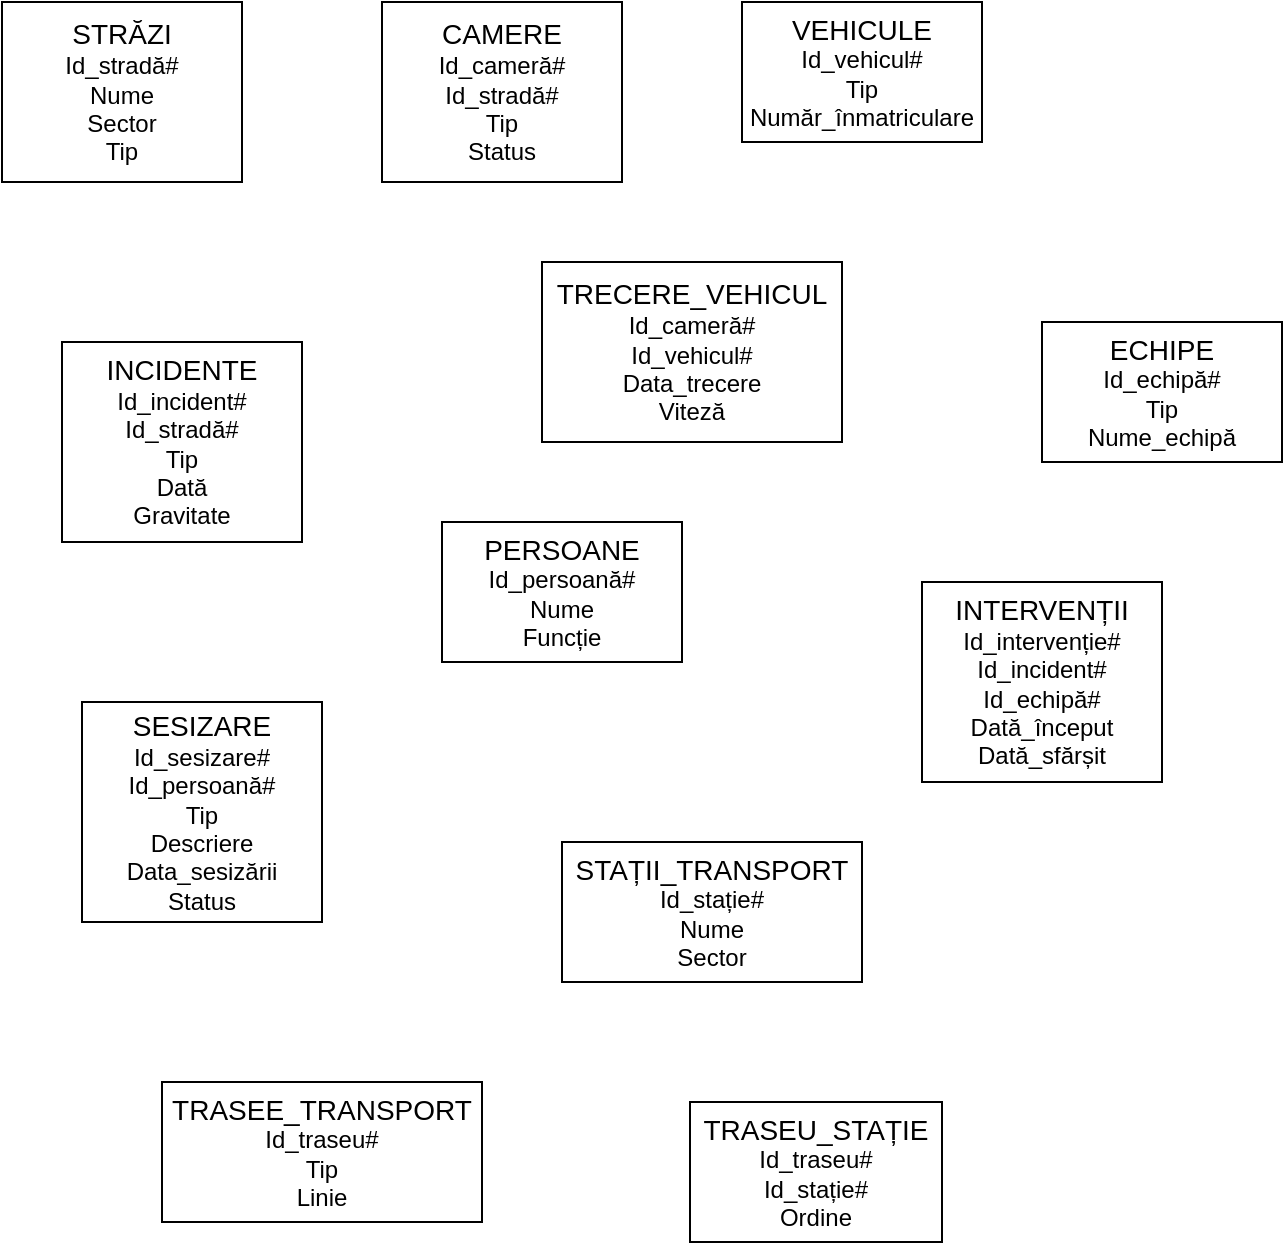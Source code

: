 <mxfile version="27.0.6">
  <diagram name="Pagină-1" id="GUe3kHNLrppPJOufhE7y">
    <mxGraphModel dx="1281" dy="1731" grid="1" gridSize="10" guides="1" tooltips="1" connect="1" arrows="1" fold="1" page="1" pageScale="1" pageWidth="827" pageHeight="1169" math="0" shadow="0">
      <root>
        <mxCell id="0" />
        <mxCell id="1" parent="0" />
        <mxCell id="LKSZocIUMz2LyDG790iR-1" value="&lt;font style=&quot;font-size: 14px;&quot;&gt;STRĂZI&lt;/font&gt;&lt;div&gt;Id_stradă#&lt;/div&gt;&lt;div&gt;Nume&lt;/div&gt;&lt;div&gt;Sector&lt;/div&gt;&lt;div&gt;Tip&lt;/div&gt;" style="rounded=0;whiteSpace=wrap;html=1;" parent="1" vertex="1">
          <mxGeometry x="70" y="-1070" width="120" height="90" as="geometry" />
        </mxCell>
        <mxCell id="LKSZocIUMz2LyDG790iR-2" value="&lt;font style=&quot;font-size: 14px;&quot;&gt;CAMERE&lt;/font&gt;&lt;div&gt;&lt;font style=&quot;font-size: 12px;&quot;&gt;Id_cameră#&lt;/font&gt;&lt;/div&gt;&lt;div&gt;&lt;font style=&quot;font-size: 12px;&quot;&gt;Id_stradă#&lt;/font&gt;&lt;/div&gt;&lt;div&gt;Tip&lt;/div&gt;&lt;div&gt;Status&lt;/div&gt;" style="whiteSpace=wrap;html=1;" parent="1" vertex="1">
          <mxGeometry x="260" y="-1070" width="120" height="90" as="geometry" />
        </mxCell>
        <mxCell id="LKSZocIUMz2LyDG790iR-3" value="&lt;font style=&quot;font-size: 14px;&quot;&gt;VEHICULE&lt;/font&gt;&lt;div&gt;Id_vehicul#&lt;/div&gt;&lt;div&gt;Tip&lt;/div&gt;&lt;div&gt;Număr_înmatriculare&lt;/div&gt;" style="whiteSpace=wrap;html=1;" parent="1" vertex="1">
          <mxGeometry x="440" y="-1070" width="120" height="70" as="geometry" />
        </mxCell>
        <mxCell id="LKSZocIUMz2LyDG790iR-4" value="&lt;font style=&quot;font-size: 14px;&quot;&gt;TRECERE_VEHICUL&lt;/font&gt;&lt;div&gt;Id_cameră#&lt;/div&gt;&lt;div&gt;Id_vehicul#&lt;/div&gt;&lt;div&gt;Data_trecere&lt;/div&gt;&lt;div&gt;Viteză&lt;/div&gt;" style="whiteSpace=wrap;html=1;" parent="1" vertex="1">
          <mxGeometry x="340" y="-940" width="150" height="90" as="geometry" />
        </mxCell>
        <mxCell id="LKSZocIUMz2LyDG790iR-5" value="&lt;font style=&quot;font-size: 14px;&quot;&gt;INCIDENTE&lt;/font&gt;&lt;div&gt;Id_incident#&lt;/div&gt;&lt;div&gt;Id_stradă#&lt;/div&gt;&lt;div&gt;Tip&lt;/div&gt;&lt;div&gt;Dată&lt;/div&gt;&lt;div&gt;Gravitate&lt;/div&gt;" style="rounded=0;whiteSpace=wrap;html=1;" parent="1" vertex="1">
          <mxGeometry x="100" y="-900" width="120" height="100" as="geometry" />
        </mxCell>
        <mxCell id="LKSZocIUMz2LyDG790iR-6" value="&lt;font style=&quot;font-size: 14px;&quot;&gt;ECHIPE&lt;/font&gt;&lt;div&gt;Id_echipă#&lt;/div&gt;&lt;div&gt;Tip&lt;/div&gt;&lt;div&gt;Nume_echipă&lt;/div&gt;" style="whiteSpace=wrap;html=1;" parent="1" vertex="1">
          <mxGeometry x="590" y="-910" width="120" height="70" as="geometry" />
        </mxCell>
        <mxCell id="LKSZocIUMz2LyDG790iR-7" value="&lt;font style=&quot;font-size: 14px;&quot;&gt;PERSOANE&lt;/font&gt;&lt;div&gt;Id_persoană#&lt;/div&gt;&lt;div&gt;Nume&lt;/div&gt;&lt;div&gt;Funcție&lt;/div&gt;" style="whiteSpace=wrap;html=1;" parent="1" vertex="1">
          <mxGeometry x="290" y="-810" width="120" height="70" as="geometry" />
        </mxCell>
        <mxCell id="LKSZocIUMz2LyDG790iR-8" value="&lt;font style=&quot;font-size: 14px;&quot;&gt;INTERVENȚII&lt;/font&gt;&lt;div&gt;Id_intervenție#&lt;/div&gt;&lt;div&gt;Id_incident#&lt;/div&gt;&lt;div&gt;Id_echipă#&lt;/div&gt;&lt;div&gt;Dată_început&lt;/div&gt;&lt;div&gt;Dată_sfărșit&lt;/div&gt;" style="rounded=0;whiteSpace=wrap;html=1;" parent="1" vertex="1">
          <mxGeometry x="530" y="-780" width="120" height="100" as="geometry" />
        </mxCell>
        <mxCell id="LKSZocIUMz2LyDG790iR-9" value="&lt;div&gt;&lt;span style=&quot;font-size: 14px;&quot;&gt;SESIZARE&lt;/span&gt;&lt;/div&gt;&lt;div&gt;Id_sesizare#&lt;/div&gt;&lt;div&gt;Id_persoană#&lt;/div&gt;&lt;div&gt;Tip&lt;/div&gt;&lt;div&gt;Descriere&lt;/div&gt;&lt;div&gt;Data_sesizării&lt;/div&gt;&lt;div&gt;Status&lt;/div&gt;" style="rounded=0;whiteSpace=wrap;html=1;" parent="1" vertex="1">
          <mxGeometry x="110" y="-720" width="120" height="110" as="geometry" />
        </mxCell>
        <mxCell id="LKSZocIUMz2LyDG790iR-10" value="&lt;font style=&quot;font-size: 14px;&quot;&gt;STAȚII_TRANSPORT&lt;/font&gt;&lt;div&gt;Id_stație#&lt;/div&gt;&lt;div&gt;Nume&lt;/div&gt;&lt;div&gt;Sector&lt;/div&gt;" style="rounded=0;whiteSpace=wrap;html=1;" parent="1" vertex="1">
          <mxGeometry x="350" y="-650" width="150" height="70" as="geometry" />
        </mxCell>
        <mxCell id="LKSZocIUMz2LyDG790iR-11" value="&lt;font style=&quot;font-size: 14px;&quot;&gt;TRASEE_TRANSPORT&lt;/font&gt;&lt;div&gt;Id_traseu#&lt;/div&gt;&lt;div&gt;Tip&lt;/div&gt;&lt;div&gt;Linie&lt;/div&gt;" style="rounded=0;whiteSpace=wrap;html=1;" parent="1" vertex="1">
          <mxGeometry x="150" y="-530" width="160" height="70" as="geometry" />
        </mxCell>
        <mxCell id="LKSZocIUMz2LyDG790iR-12" value="&lt;font style=&quot;font-size: 14px;&quot;&gt;TRASEU_STAȚIE&lt;/font&gt;&lt;div&gt;Id_traseu#&lt;/div&gt;&lt;div&gt;Id_stație#&lt;/div&gt;&lt;div&gt;Ordine&lt;/div&gt;" style="rounded=0;whiteSpace=wrap;html=1;" parent="1" vertex="1">
          <mxGeometry x="414" y="-520" width="126" height="70" as="geometry" />
        </mxCell>
      </root>
    </mxGraphModel>
  </diagram>
</mxfile>
